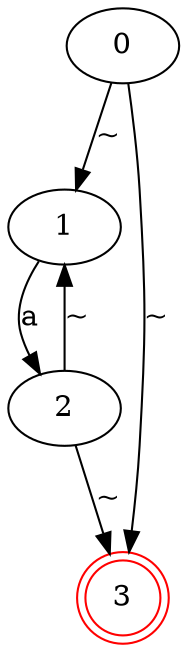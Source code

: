 digraph {
	0 [label="0"]
	1 [label="1"]
	2 [label="2"]
	3 [label="3" color=red shape=doublecircle]
	0 -> 1 [label="~"]
	0 -> 3 [label="~"]
	1 -> 2 [label="a"]
	2 -> 1 [label="~"]
	2 -> 3 [label="~"]
}